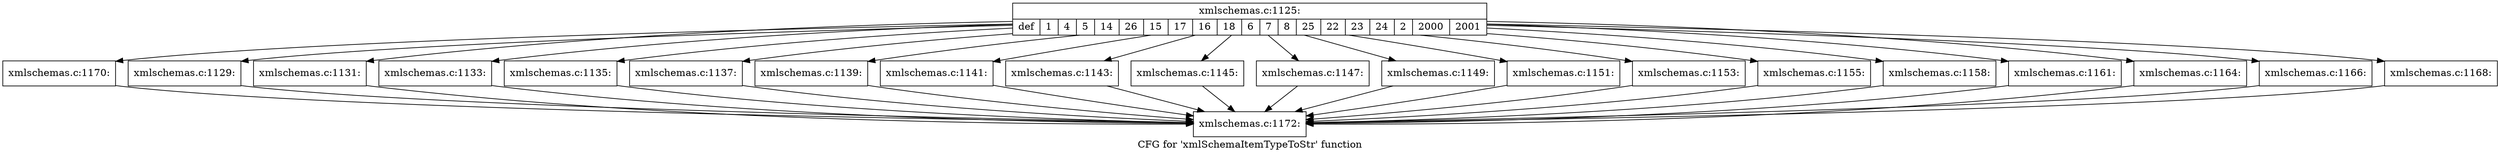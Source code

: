 digraph "CFG for 'xmlSchemaItemTypeToStr' function" {
	label="CFG for 'xmlSchemaItemTypeToStr' function";

	Node0x55d025dc8c00 [shape=record,label="{xmlschemas.c:1125:|{<s0>def|<s1>1|<s2>4|<s3>5|<s4>14|<s5>26|<s6>15|<s7>17|<s8>16|<s9>18|<s10>6|<s11>7|<s12>8|<s13>25|<s14>22|<s15>23|<s16>24|<s17>2|<s18>2000|<s19>2001}}"];
	Node0x55d025dc8c00 -> Node0x55d025dcb240;
	Node0x55d025dc8c00 -> Node0x55d025dcb440;
	Node0x55d025dc8c00 -> Node0x55d025dcd780;
	Node0x55d025dc8c00 -> Node0x55d025d24620;
	Node0x55d025dc8c00 -> Node0x55d025d24810;
	Node0x55d025dc8c00 -> Node0x55d025d24b30;
	Node0x55d025dc8c00 -> Node0x55d025dce9f0;
	Node0x55d025dc8c00 -> Node0x55d025dced50;
	Node0x55d025dc8c00 -> Node0x55d025dcf0b0;
	Node0x55d025dc8c00 -> Node0x55d025dcf420;
	Node0x55d025dc8c00 -> Node0x55d025dcf780;
	Node0x55d025dc8c00 -> Node0x55d025dcfae0;
	Node0x55d025dc8c00 -> Node0x55d025dd0480;
	Node0x55d025dc8c00 -> Node0x55d025dd07e0;
	Node0x55d025dc8c00 -> Node0x55d025dd0b40;
	Node0x55d025dc8c00 -> Node0x55d025dd0eb0;
	Node0x55d025dc8c00 -> Node0x55d025dd1220;
	Node0x55d025dc8c00 -> Node0x55d025dd1590;
	Node0x55d025dc8c00 -> Node0x55d025dd18f0;
	Node0x55d025dc8c00 -> Node0x55d025dd2470;
	Node0x55d025dcb440 [shape=record,label="{xmlschemas.c:1129:}"];
	Node0x55d025dcb440 -> Node0x55d025dcba50;
	Node0x55d025dcd780 [shape=record,label="{xmlschemas.c:1131:}"];
	Node0x55d025dcd780 -> Node0x55d025dcba50;
	Node0x55d025d24620 [shape=record,label="{xmlschemas.c:1133:}"];
	Node0x55d025d24620 -> Node0x55d025dcba50;
	Node0x55d025d24810 [shape=record,label="{xmlschemas.c:1135:}"];
	Node0x55d025d24810 -> Node0x55d025dcba50;
	Node0x55d025d24b30 [shape=record,label="{xmlschemas.c:1137:}"];
	Node0x55d025d24b30 -> Node0x55d025dcba50;
	Node0x55d025dce9f0 [shape=record,label="{xmlschemas.c:1139:}"];
	Node0x55d025dce9f0 -> Node0x55d025dcba50;
	Node0x55d025dced50 [shape=record,label="{xmlschemas.c:1141:}"];
	Node0x55d025dced50 -> Node0x55d025dcba50;
	Node0x55d025dcf0b0 [shape=record,label="{xmlschemas.c:1143:}"];
	Node0x55d025dcf0b0 -> Node0x55d025dcba50;
	Node0x55d025dcf420 [shape=record,label="{xmlschemas.c:1145:}"];
	Node0x55d025dcf420 -> Node0x55d025dcba50;
	Node0x55d025dcf780 [shape=record,label="{xmlschemas.c:1147:}"];
	Node0x55d025dcf780 -> Node0x55d025dcba50;
	Node0x55d025dcfae0 [shape=record,label="{xmlschemas.c:1149:}"];
	Node0x55d025dcfae0 -> Node0x55d025dcba50;
	Node0x55d025dd0480 [shape=record,label="{xmlschemas.c:1151:}"];
	Node0x55d025dd0480 -> Node0x55d025dcba50;
	Node0x55d025dd07e0 [shape=record,label="{xmlschemas.c:1153:}"];
	Node0x55d025dd07e0 -> Node0x55d025dcba50;
	Node0x55d025dd0b40 [shape=record,label="{xmlschemas.c:1155:}"];
	Node0x55d025dd0b40 -> Node0x55d025dcba50;
	Node0x55d025dd0eb0 [shape=record,label="{xmlschemas.c:1158:}"];
	Node0x55d025dd0eb0 -> Node0x55d025dcba50;
	Node0x55d025dd1220 [shape=record,label="{xmlschemas.c:1161:}"];
	Node0x55d025dd1220 -> Node0x55d025dcba50;
	Node0x55d025dd1590 [shape=record,label="{xmlschemas.c:1164:}"];
	Node0x55d025dd1590 -> Node0x55d025dcba50;
	Node0x55d025dd18f0 [shape=record,label="{xmlschemas.c:1166:}"];
	Node0x55d025dd18f0 -> Node0x55d025dcba50;
	Node0x55d025dd2470 [shape=record,label="{xmlschemas.c:1168:}"];
	Node0x55d025dd2470 -> Node0x55d025dcba50;
	Node0x55d025dcb240 [shape=record,label="{xmlschemas.c:1170:}"];
	Node0x55d025dcb240 -> Node0x55d025dcba50;
	Node0x55d025dcba50 [shape=record,label="{xmlschemas.c:1172:}"];
}

